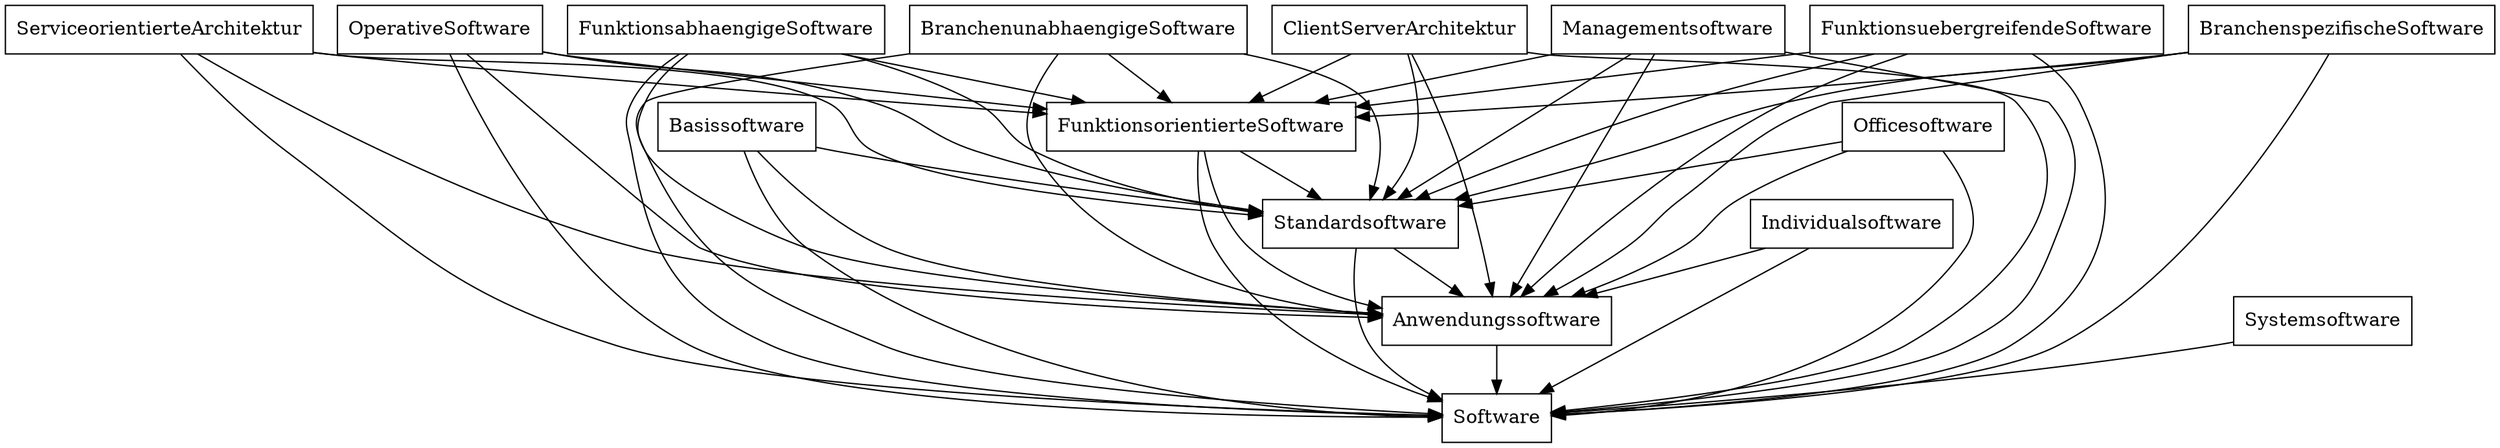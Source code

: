 digraph{
graph [rankdir=TB];
node [shape=box];
edge [arrowhead=normal];
0[label="Software",]
1[label="Basissoftware",]
2[label="BranchenunabhaengigeSoftware",]
3[label="ServiceorientierteArchitektur",]
4[label="OperativeSoftware",]
5[label="FunktionsabhaengigeSoftware",]
6[label="BranchenspezifischeSoftware",]
7[label="ClientServerArchitektur",]
8[label="Officesoftware",]
9[label="Systemsoftware",]
10[label="Individualsoftware",]
11[label="Standardsoftware",]
12[label="Managementsoftware",]
13[label="Anwendungssoftware",]
14[label="FunktionsuebergreifendeSoftware",]
15[label="FunktionsorientierteSoftware",]
1->0[label="",]
1->11[label="",]
1->13[label="",]
2->0[label="",]
2->11[label="",]
2->13[label="",]
2->15[label="",]
3->0[label="",]
3->11[label="",]
3->13[label="",]
3->15[label="",]
4->0[label="",]
4->11[label="",]
4->13[label="",]
4->15[label="",]
5->0[label="",]
5->11[label="",]
5->13[label="",]
5->15[label="",]
6->0[label="",]
6->11[label="",]
6->13[label="",]
6->15[label="",]
7->0[label="",]
7->11[label="",]
7->13[label="",]
7->15[label="",]
8->0[label="",]
8->11[label="",]
8->13[label="",]
9->0[label="",]
10->0[label="",]
10->13[label="",]
11->0[label="",]
11->13[label="",]
12->0[label="",]
12->11[label="",]
12->13[label="",]
12->15[label="",]
13->0[label="",]
14->0[label="",]
14->11[label="",]
14->13[label="",]
14->15[label="",]
15->0[label="",]
15->11[label="",]
15->13[label="",]
}
